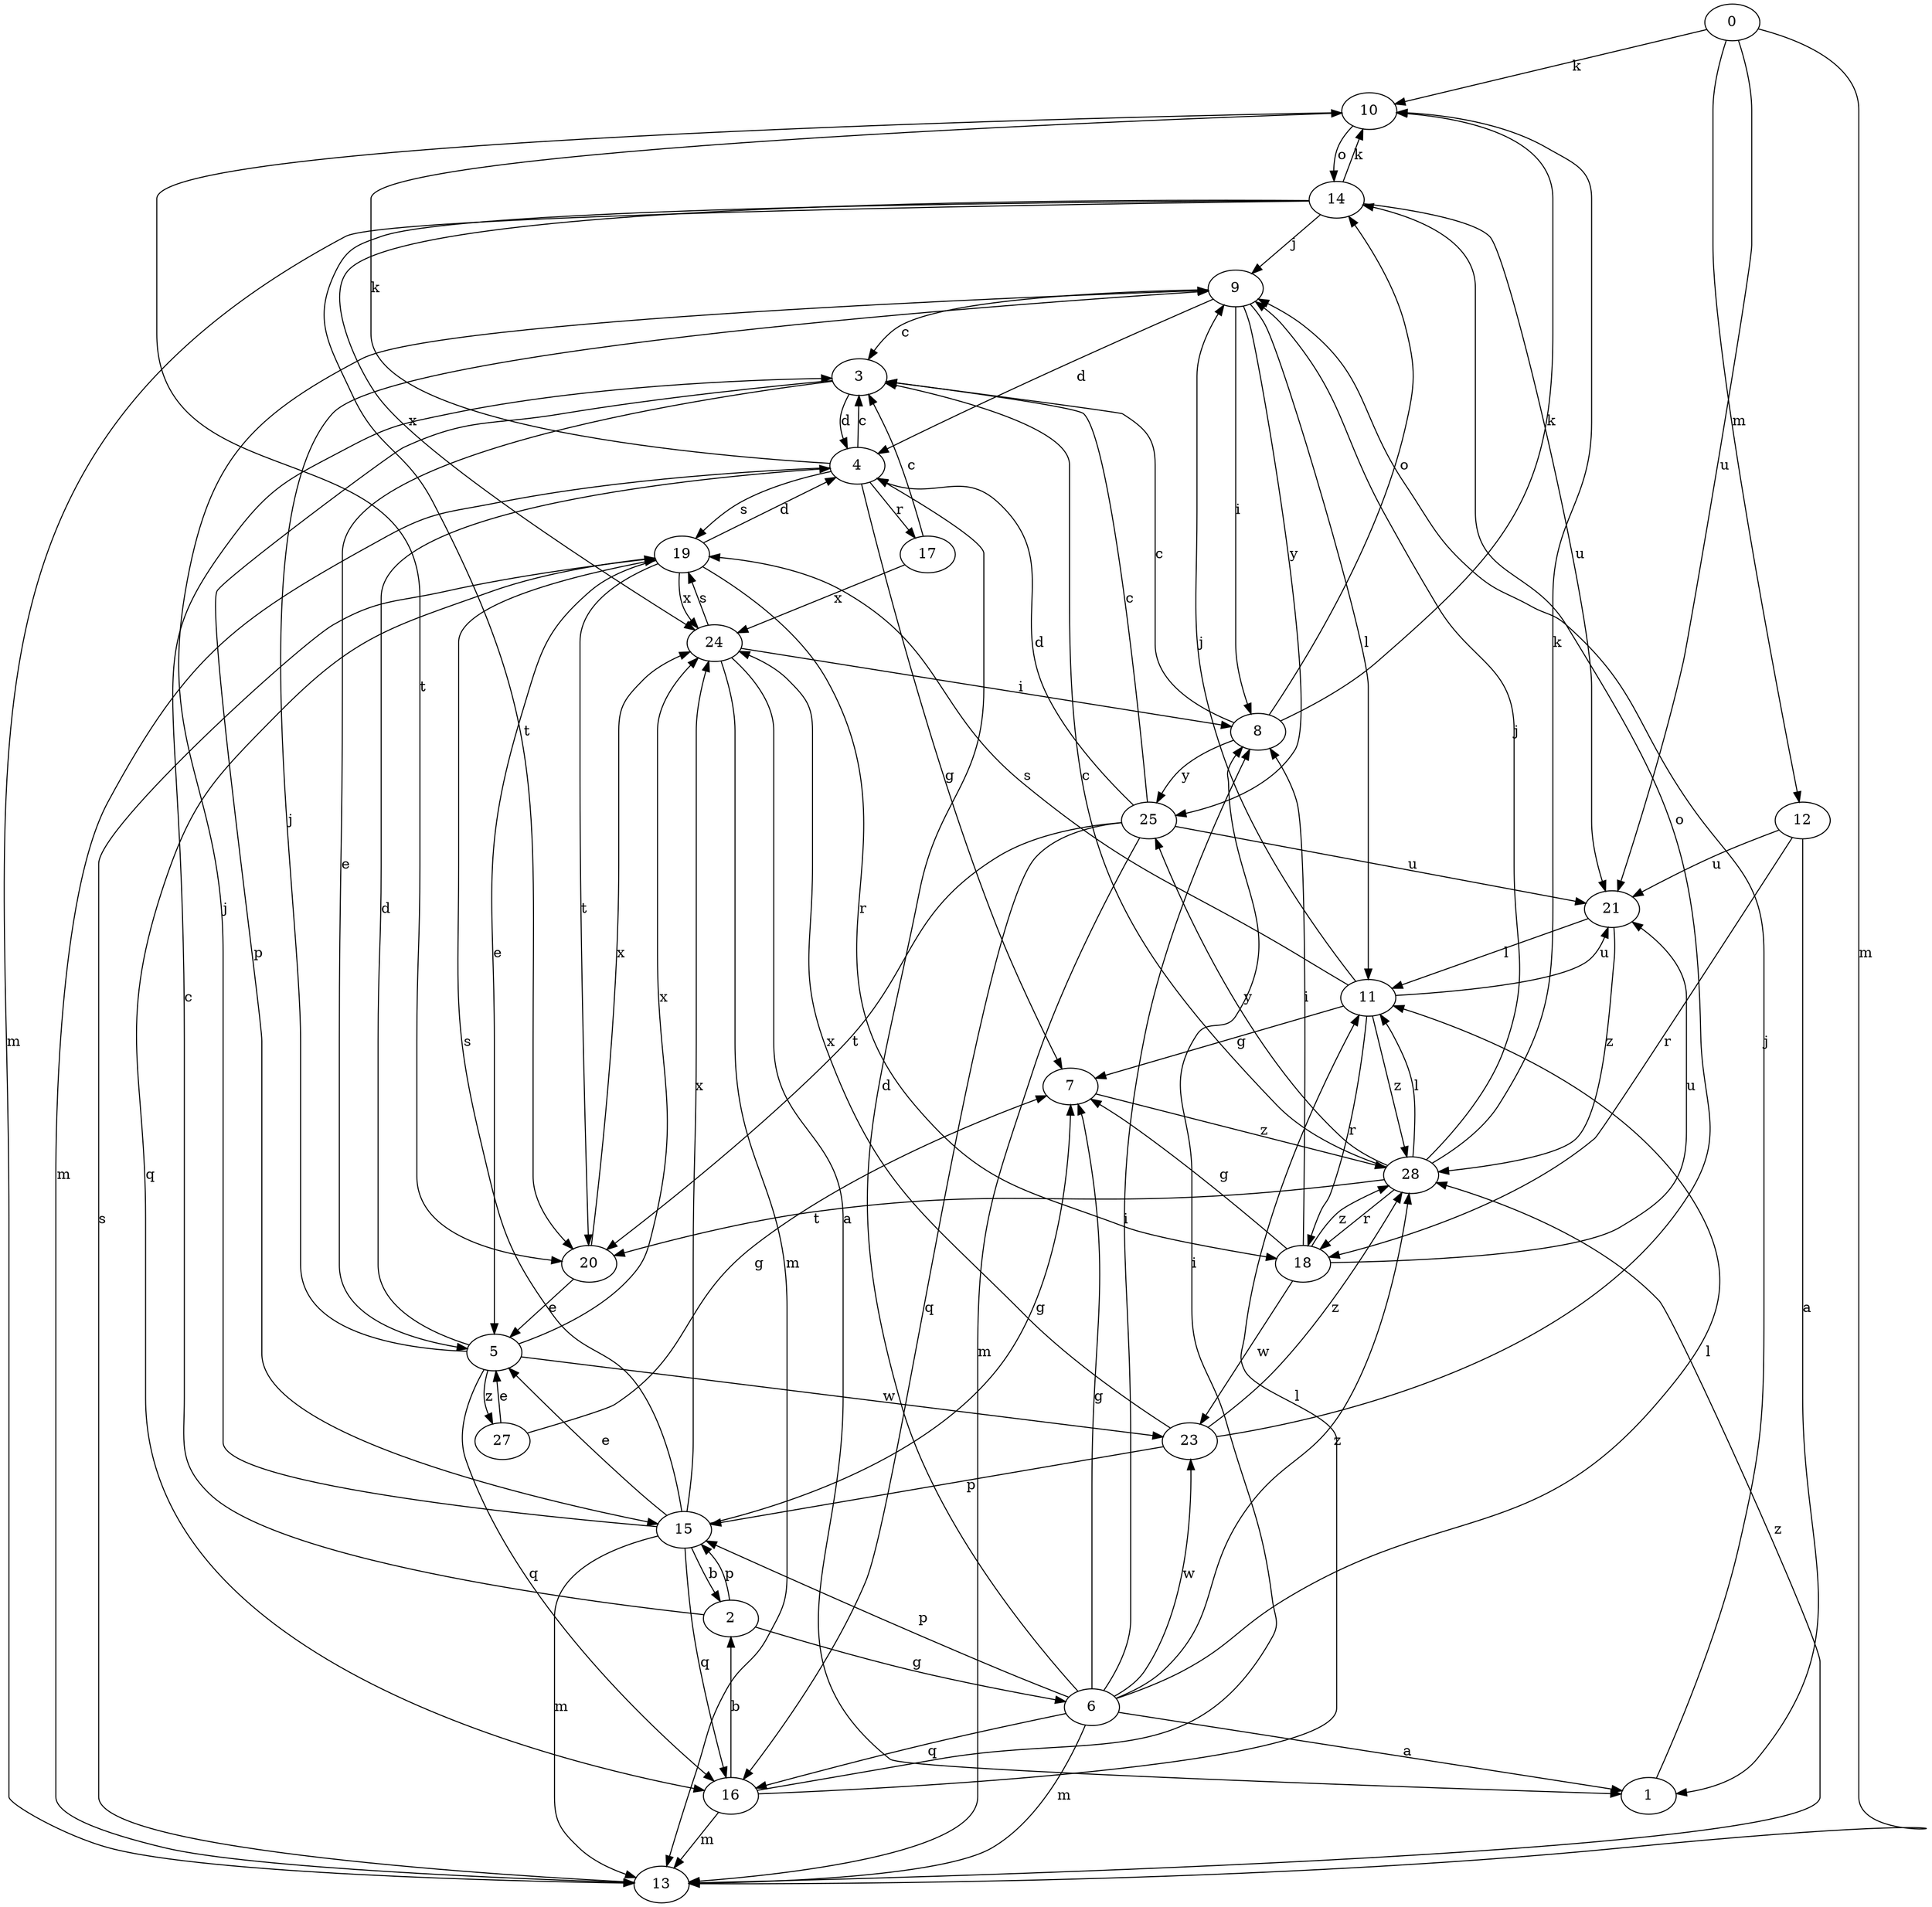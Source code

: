 strict digraph  {
0;
1;
2;
3;
4;
5;
6;
7;
8;
9;
10;
11;
12;
13;
14;
15;
16;
17;
18;
19;
20;
21;
23;
24;
25;
27;
28;
0 -> 10  [label=k];
0 -> 12  [label=m];
0 -> 13  [label=m];
0 -> 21  [label=u];
1 -> 9  [label=j];
2 -> 3  [label=c];
2 -> 6  [label=g];
2 -> 15  [label=p];
3 -> 4  [label=d];
3 -> 5  [label=e];
3 -> 15  [label=p];
4 -> 3  [label=c];
4 -> 7  [label=g];
4 -> 10  [label=k];
4 -> 13  [label=m];
4 -> 17  [label=r];
4 -> 19  [label=s];
5 -> 4  [label=d];
5 -> 9  [label=j];
5 -> 16  [label=q];
5 -> 23  [label=w];
5 -> 24  [label=x];
5 -> 27  [label=z];
6 -> 1  [label=a];
6 -> 4  [label=d];
6 -> 7  [label=g];
6 -> 8  [label=i];
6 -> 11  [label=l];
6 -> 13  [label=m];
6 -> 15  [label=p];
6 -> 16  [label=q];
6 -> 23  [label=w];
6 -> 28  [label=z];
7 -> 28  [label=z];
8 -> 3  [label=c];
8 -> 10  [label=k];
8 -> 14  [label=o];
8 -> 25  [label=y];
9 -> 3  [label=c];
9 -> 4  [label=d];
9 -> 8  [label=i];
9 -> 11  [label=l];
9 -> 25  [label=y];
10 -> 14  [label=o];
10 -> 20  [label=t];
11 -> 7  [label=g];
11 -> 9  [label=j];
11 -> 18  [label=r];
11 -> 19  [label=s];
11 -> 21  [label=u];
11 -> 28  [label=z];
12 -> 1  [label=a];
12 -> 18  [label=r];
12 -> 21  [label=u];
13 -> 19  [label=s];
13 -> 28  [label=z];
14 -> 9  [label=j];
14 -> 10  [label=k];
14 -> 13  [label=m];
14 -> 20  [label=t];
14 -> 21  [label=u];
14 -> 24  [label=x];
15 -> 2  [label=b];
15 -> 5  [label=e];
15 -> 7  [label=g];
15 -> 9  [label=j];
15 -> 13  [label=m];
15 -> 16  [label=q];
15 -> 19  [label=s];
15 -> 24  [label=x];
16 -> 2  [label=b];
16 -> 8  [label=i];
16 -> 11  [label=l];
16 -> 13  [label=m];
17 -> 3  [label=c];
17 -> 24  [label=x];
18 -> 7  [label=g];
18 -> 8  [label=i];
18 -> 21  [label=u];
18 -> 23  [label=w];
18 -> 28  [label=z];
19 -> 4  [label=d];
19 -> 5  [label=e];
19 -> 16  [label=q];
19 -> 18  [label=r];
19 -> 20  [label=t];
19 -> 24  [label=x];
20 -> 5  [label=e];
20 -> 24  [label=x];
21 -> 11  [label=l];
21 -> 28  [label=z];
23 -> 14  [label=o];
23 -> 15  [label=p];
23 -> 24  [label=x];
23 -> 28  [label=z];
24 -> 1  [label=a];
24 -> 8  [label=i];
24 -> 13  [label=m];
24 -> 19  [label=s];
25 -> 3  [label=c];
25 -> 4  [label=d];
25 -> 13  [label=m];
25 -> 16  [label=q];
25 -> 20  [label=t];
25 -> 21  [label=u];
27 -> 5  [label=e];
27 -> 7  [label=g];
28 -> 3  [label=c];
28 -> 9  [label=j];
28 -> 10  [label=k];
28 -> 11  [label=l];
28 -> 18  [label=r];
28 -> 20  [label=t];
28 -> 25  [label=y];
}
